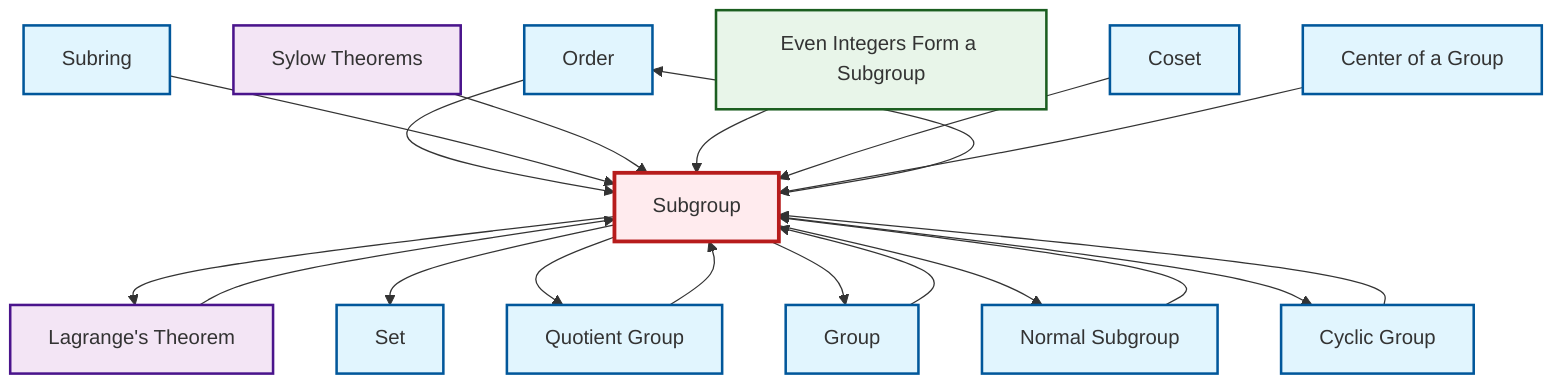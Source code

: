 graph TD
    classDef definition fill:#e1f5fe,stroke:#01579b,stroke-width:2px
    classDef theorem fill:#f3e5f5,stroke:#4a148c,stroke-width:2px
    classDef axiom fill:#fff3e0,stroke:#e65100,stroke-width:2px
    classDef example fill:#e8f5e9,stroke:#1b5e20,stroke-width:2px
    classDef current fill:#ffebee,stroke:#b71c1c,stroke-width:3px
    def-order["Order"]:::definition
    def-subgroup["Subgroup"]:::definition
    def-cyclic-group["Cyclic Group"]:::definition
    def-normal-subgroup["Normal Subgroup"]:::definition
    def-set["Set"]:::definition
    def-subring["Subring"]:::definition
    thm-lagrange["Lagrange's Theorem"]:::theorem
    def-group["Group"]:::definition
    ex-even-integers-subgroup["Even Integers Form a Subgroup"]:::example
    def-center-of-group["Center of a Group"]:::definition
    def-quotient-group["Quotient Group"]:::definition
    def-coset["Coset"]:::definition
    thm-sylow["Sylow Theorems"]:::theorem
    def-quotient-group --> def-subgroup
    def-order --> def-subgroup
    def-subgroup --> thm-lagrange
    def-subring --> def-subgroup
    thm-lagrange --> def-subgroup
    def-subgroup --> def-set
    thm-sylow --> def-subgroup
    def-subgroup --> def-quotient-group
    def-subgroup --> def-group
    def-subgroup --> def-normal-subgroup
    ex-even-integers-subgroup --> def-subgroup
    def-coset --> def-subgroup
    def-cyclic-group --> def-subgroup
    def-subgroup --> def-cyclic-group
    def-subgroup --> def-order
    def-center-of-group --> def-subgroup
    def-normal-subgroup --> def-subgroup
    def-group --> def-subgroup
    class def-subgroup current